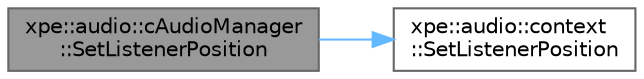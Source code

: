 digraph "xpe::audio::cAudioManager::SetListenerPosition"
{
 // LATEX_PDF_SIZE
  bgcolor="transparent";
  edge [fontname=Helvetica,fontsize=10,labelfontname=Helvetica,labelfontsize=10];
  node [fontname=Helvetica,fontsize=10,shape=box,height=0.2,width=0.4];
  rankdir="LR";
  Node1 [id="Node000001",label="xpe::audio::cAudioManager\l::SetListenerPosition",height=0.2,width=0.4,color="gray40", fillcolor="grey60", style="filled", fontcolor="black",tooltip=" "];
  Node1 -> Node2 [id="edge1_Node000001_Node000002",color="steelblue1",style="solid",tooltip=" "];
  Node2 [id="Node000002",label="xpe::audio::context\l::SetListenerPosition",height=0.2,width=0.4,color="grey40", fillcolor="white", style="filled",URL="$namespacexpe_1_1audio_1_1context.html#aaf3004496e351a239bea9d0ade024160",tooltip=" "];
}
